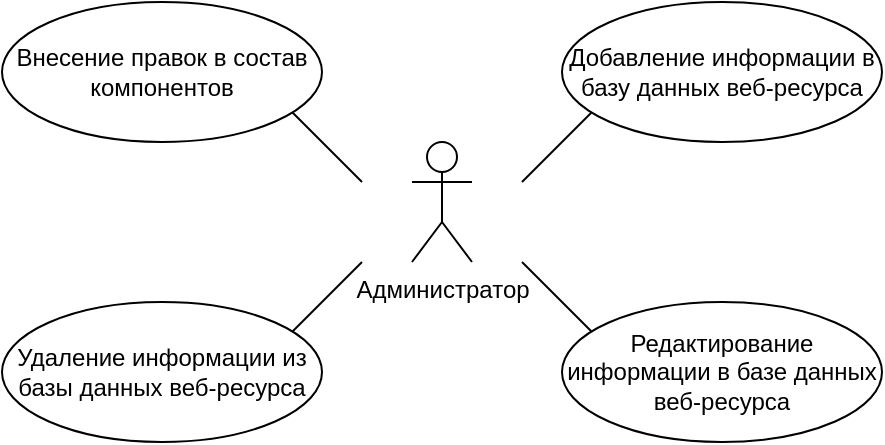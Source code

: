 <mxfile version="20.0.0" type="device" pages="3"><diagram id="oUdeZE-fUBbalMr72ciB" name="admin"><mxGraphModel dx="1247" dy="687" grid="1" gridSize="10" guides="1" tooltips="1" connect="1" arrows="1" fold="1" page="1" pageScale="1" pageWidth="827" pageHeight="1169" math="0" shadow="0"><root><mxCell id="0"/><mxCell id="1" parent="0"/><mxCell id="ZKw_SVlkq8lkn5fyw7IQ-1" value="Администратор" style="shape=umlActor;verticalLabelPosition=bottom;verticalAlign=top;html=1;outlineConnect=0;" parent="1" vertex="1"><mxGeometry x="465" y="390" width="30" height="60" as="geometry"/></mxCell><mxCell id="ZKw_SVlkq8lkn5fyw7IQ-2" value="" style="endArrow=none;html=1;rounded=0;" parent="1" edge="1"><mxGeometry width="50" height="50" relative="1" as="geometry"><mxPoint x="390" y="500" as="sourcePoint"/><mxPoint x="440" y="450" as="targetPoint"/></mxGeometry></mxCell><mxCell id="ZKw_SVlkq8lkn5fyw7IQ-3" value="" style="endArrow=none;html=1;rounded=0;" parent="1" edge="1"><mxGeometry width="50" height="50" relative="1" as="geometry"><mxPoint x="520" y="410" as="sourcePoint"/><mxPoint x="570" y="360" as="targetPoint"/></mxGeometry></mxCell><mxCell id="ZKw_SVlkq8lkn5fyw7IQ-4" value="" style="endArrow=none;html=1;rounded=0;" parent="1" edge="1"><mxGeometry width="50" height="50" relative="1" as="geometry"><mxPoint x="570" y="500" as="sourcePoint"/><mxPoint x="520" y="450" as="targetPoint"/></mxGeometry></mxCell><mxCell id="ZKw_SVlkq8lkn5fyw7IQ-5" value="" style="endArrow=none;html=1;rounded=0;" parent="1" edge="1"><mxGeometry width="50" height="50" relative="1" as="geometry"><mxPoint x="440" y="410" as="sourcePoint"/><mxPoint x="390" y="360" as="targetPoint"/></mxGeometry></mxCell><mxCell id="ZKw_SVlkq8lkn5fyw7IQ-6" value="Внесение правок в состав компонентов" style="ellipse;whiteSpace=wrap;html=1;" parent="1" vertex="1"><mxGeometry x="260" y="320" width="160" height="70" as="geometry"/></mxCell><mxCell id="ZKw_SVlkq8lkn5fyw7IQ-7" value="Редактирование информации в базе данных веб-ресурса" style="ellipse;whiteSpace=wrap;html=1;" parent="1" vertex="1"><mxGeometry x="540" y="470" width="160" height="70" as="geometry"/></mxCell><mxCell id="ZKw_SVlkq8lkn5fyw7IQ-8" value="Удаление информации из базы данных веб-ресурса" style="ellipse;whiteSpace=wrap;html=1;" parent="1" vertex="1"><mxGeometry x="260" y="470" width="160" height="70" as="geometry"/></mxCell><mxCell id="ZKw_SVlkq8lkn5fyw7IQ-9" value="Добавление информации в базу данных веб-ресурса" style="ellipse;whiteSpace=wrap;html=1;" parent="1" vertex="1"><mxGeometry x="540" y="320" width="160" height="70" as="geometry"/></mxCell></root></mxGraphModel></diagram><diagram name="user" id="OKyWWB2w34-ag3r5FyvK"><mxGraphModel dx="1247" dy="687" grid="1" gridSize="10" guides="1" tooltips="1" connect="1" arrows="1" fold="1" page="1" pageScale="1" pageWidth="827" pageHeight="1169" math="0" shadow="0"><root><mxCell id="x3v_Fxfrl9T9IcUYMWvY-0"/><mxCell id="x3v_Fxfrl9T9IcUYMWvY-1" parent="x3v_Fxfrl9T9IcUYMWvY-0"/><mxCell id="x3v_Fxfrl9T9IcUYMWvY-2" value="Пользователь" style="shape=umlActor;verticalLabelPosition=bottom;verticalAlign=top;html=1;outlineConnect=0;" parent="x3v_Fxfrl9T9IcUYMWvY-1" vertex="1"><mxGeometry x="405" y="120" width="30" height="60" as="geometry"/></mxCell><mxCell id="x3v_Fxfrl9T9IcUYMWvY-3" value="" style="endArrow=none;html=1;rounded=0;" parent="x3v_Fxfrl9T9IcUYMWvY-1" edge="1"><mxGeometry width="50" height="50" relative="1" as="geometry"><mxPoint x="330" y="230" as="sourcePoint"/><mxPoint x="380" y="180" as="targetPoint"/></mxGeometry></mxCell><mxCell id="x3v_Fxfrl9T9IcUYMWvY-4" value="" style="endArrow=none;html=1;rounded=0;" parent="x3v_Fxfrl9T9IcUYMWvY-1" edge="1"><mxGeometry width="50" height="50" relative="1" as="geometry"><mxPoint x="460" y="140" as="sourcePoint"/><mxPoint x="510" y="90" as="targetPoint"/></mxGeometry></mxCell><mxCell id="x3v_Fxfrl9T9IcUYMWvY-5" value="" style="endArrow=none;html=1;rounded=0;" parent="x3v_Fxfrl9T9IcUYMWvY-1" edge="1"><mxGeometry width="50" height="50" relative="1" as="geometry"><mxPoint x="510" y="230" as="sourcePoint"/><mxPoint x="460" y="180" as="targetPoint"/></mxGeometry></mxCell><mxCell id="x3v_Fxfrl9T9IcUYMWvY-6" value="" style="endArrow=none;html=1;rounded=0;" parent="x3v_Fxfrl9T9IcUYMWvY-1" edge="1"><mxGeometry width="50" height="50" relative="1" as="geometry"><mxPoint x="380" y="140" as="sourcePoint"/><mxPoint x="330" y="90" as="targetPoint"/></mxGeometry></mxCell><mxCell id="x3v_Fxfrl9T9IcUYMWvY-7" value="Просмотр информации на веб-ресурсе" style="ellipse;whiteSpace=wrap;html=1;" parent="x3v_Fxfrl9T9IcUYMWvY-1" vertex="1"><mxGeometry x="200" y="50" width="160" height="70" as="geometry"/></mxCell><mxCell id="x3v_Fxfrl9T9IcUYMWvY-8" value="Использование формы обратной связи" style="ellipse;whiteSpace=wrap;html=1;" parent="x3v_Fxfrl9T9IcUYMWvY-1" vertex="1"><mxGeometry x="480" y="200" width="160" height="70" as="geometry"/></mxCell><mxCell id="x3v_Fxfrl9T9IcUYMWvY-9" value="Переключение между разделами веб-ресурса" style="ellipse;whiteSpace=wrap;html=1;" parent="x3v_Fxfrl9T9IcUYMWvY-1" vertex="1"><mxGeometry x="200" y="200" width="160" height="70" as="geometry"/></mxCell><mxCell id="x3v_Fxfrl9T9IcUYMWvY-10" value="Переход на другие ресурсы учебного центра" style="ellipse;whiteSpace=wrap;html=1;" parent="x3v_Fxfrl9T9IcUYMWvY-1" vertex="1"><mxGeometry x="480" y="50" width="160" height="70" as="geometry"/></mxCell></root></mxGraphModel></diagram><diagram id="JawBTcFxoV8K3qhHpEUp" name="both"><mxGraphModel dx="1247" dy="687" grid="1" gridSize="10" guides="1" tooltips="1" connect="1" arrows="1" fold="1" page="1" pageScale="1" pageWidth="827" pageHeight="1169" math="0" shadow="0"><root><mxCell id="0"/><mxCell id="1" parent="0"/><mxCell id="5z9U0v6y1lW84eSbfRV9-1" value="Пользователь" style="shape=umlActor;verticalLabelPosition=bottom;verticalAlign=top;html=1;outlineConnect=0;" vertex="1" parent="1"><mxGeometry x="325" y="230" width="30" height="60" as="geometry"/></mxCell><mxCell id="5z9U0v6y1lW84eSbfRV9-2" value="" style="endArrow=none;html=1;rounded=0;" edge="1" parent="1"><mxGeometry width="50" height="50" relative="1" as="geometry"><mxPoint x="250" y="340" as="sourcePoint"/><mxPoint x="300" y="290" as="targetPoint"/></mxGeometry></mxCell><mxCell id="5z9U0v6y1lW84eSbfRV9-3" value="" style="endArrow=none;html=1;rounded=0;" edge="1" parent="1"><mxGeometry width="50" height="50" relative="1" as="geometry"><mxPoint x="380" y="250" as="sourcePoint"/><mxPoint x="430" y="200" as="targetPoint"/></mxGeometry></mxCell><mxCell id="5z9U0v6y1lW84eSbfRV9-4" value="" style="endArrow=none;html=1;rounded=0;" edge="1" parent="1"><mxGeometry width="50" height="50" relative="1" as="geometry"><mxPoint x="430" y="340" as="sourcePoint"/><mxPoint x="380" y="290" as="targetPoint"/></mxGeometry></mxCell><mxCell id="5z9U0v6y1lW84eSbfRV9-5" value="" style="endArrow=none;html=1;rounded=0;" edge="1" parent="1"><mxGeometry width="50" height="50" relative="1" as="geometry"><mxPoint x="300" y="250" as="sourcePoint"/><mxPoint x="250" y="200" as="targetPoint"/></mxGeometry></mxCell><mxCell id="5z9U0v6y1lW84eSbfRV9-6" value="Просмотр информации на веб-ресурсе" style="ellipse;whiteSpace=wrap;html=1;" vertex="1" parent="1"><mxGeometry x="120" y="160" width="160" height="70" as="geometry"/></mxCell><mxCell id="5z9U0v6y1lW84eSbfRV9-7" value="Использование формы обратной связи" style="ellipse;whiteSpace=wrap;html=1;" vertex="1" parent="1"><mxGeometry x="400" y="310" width="160" height="70" as="geometry"/></mxCell><mxCell id="5z9U0v6y1lW84eSbfRV9-8" value="Переключение между разделами веб-ресурса" style="ellipse;whiteSpace=wrap;html=1;" vertex="1" parent="1"><mxGeometry x="120" y="310" width="160" height="70" as="geometry"/></mxCell><mxCell id="5z9U0v6y1lW84eSbfRV9-9" value="Переход на другие ресурсы учебного центра" style="ellipse;whiteSpace=wrap;html=1;" vertex="1" parent="1"><mxGeometry x="400" y="160" width="160" height="70" as="geometry"/></mxCell><mxCell id="UT20dkMhrvog0tfett1N-1" value="Администратор" style="shape=umlActor;verticalLabelPosition=bottom;verticalAlign=top;html=1;outlineConnect=0;" vertex="1" parent="1"><mxGeometry x="325" y="470" width="30" height="60" as="geometry"/></mxCell><mxCell id="UT20dkMhrvog0tfett1N-2" value="" style="endArrow=none;html=1;rounded=0;" edge="1" parent="1"><mxGeometry width="50" height="50" relative="1" as="geometry"><mxPoint x="250" y="580" as="sourcePoint"/><mxPoint x="300" y="530" as="targetPoint"/></mxGeometry></mxCell><mxCell id="UT20dkMhrvog0tfett1N-3" value="" style="endArrow=none;html=1;rounded=0;" edge="1" parent="1"><mxGeometry width="50" height="50" relative="1" as="geometry"><mxPoint x="380" y="490" as="sourcePoint"/><mxPoint x="430" y="440" as="targetPoint"/></mxGeometry></mxCell><mxCell id="UT20dkMhrvog0tfett1N-4" value="" style="endArrow=none;html=1;rounded=0;" edge="1" parent="1"><mxGeometry width="50" height="50" relative="1" as="geometry"><mxPoint x="430" y="580" as="sourcePoint"/><mxPoint x="380" y="530" as="targetPoint"/></mxGeometry></mxCell><mxCell id="UT20dkMhrvog0tfett1N-5" value="" style="endArrow=none;html=1;rounded=0;" edge="1" parent="1"><mxGeometry width="50" height="50" relative="1" as="geometry"><mxPoint x="300" y="490" as="sourcePoint"/><mxPoint x="250" y="440" as="targetPoint"/></mxGeometry></mxCell><mxCell id="UT20dkMhrvog0tfett1N-6" value="Внесение правок в состав компонентов" style="ellipse;whiteSpace=wrap;html=1;" vertex="1" parent="1"><mxGeometry x="120" y="400" width="160" height="70" as="geometry"/></mxCell><mxCell id="UT20dkMhrvog0tfett1N-7" value="Редактирование информации в базе данных веб-ресурса" style="ellipse;whiteSpace=wrap;html=1;" vertex="1" parent="1"><mxGeometry x="400" y="550" width="160" height="70" as="geometry"/></mxCell><mxCell id="UT20dkMhrvog0tfett1N-8" value="Удаление информации из базы данных веб-ресурса" style="ellipse;whiteSpace=wrap;html=1;" vertex="1" parent="1"><mxGeometry x="120" y="550" width="160" height="70" as="geometry"/></mxCell><mxCell id="UT20dkMhrvog0tfett1N-9" value="Добавление информации в базу данных веб-ресурса" style="ellipse;whiteSpace=wrap;html=1;" vertex="1" parent="1"><mxGeometry x="400" y="400" width="160" height="70" as="geometry"/></mxCell></root></mxGraphModel></diagram></mxfile>